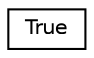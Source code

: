 digraph "Graphical Class Hierarchy"
{
  edge [fontname="Helvetica",fontsize="10",labelfontname="Helvetica",labelfontsize="10"];
  node [fontname="Helvetica",fontsize="10",shape=record];
  rankdir="LR";
  Node0 [label="True",height=0.2,width=0.4,color="black", fillcolor="white", style="filled",URL="$struct_true.html"];
}
